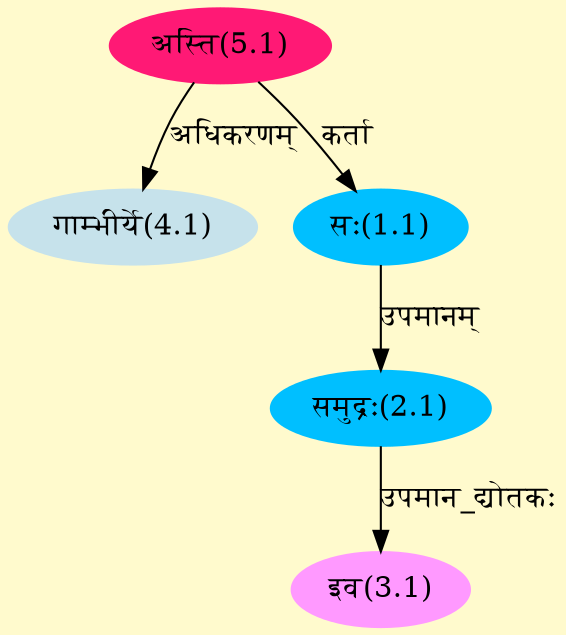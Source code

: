 digraph G{
rankdir=BT;
 compound=true;
 bgcolor="lemonchiffon1";
Node1_1 [style=filled, color="#00BFFF" label = "सः(1.1)"]
Node5_1 [style=filled, color="#FF1975" label = "अस्ति(5.1)"]
Node2_1 [style=filled, color="#00BFFF" label = "समुद्रः(2.1)"]
Node3_1 [style=filled, color="#FF99FF" label = "इव(3.1)"]
Node4_1 [style=filled, color="#C6E2EB" label = "गाम्भीर्ये(4.1)"]
/* Start of Relations section */

Node1_1 -> Node5_1 [  label="कर्ता"  dir="back" ]
Node2_1 -> Node1_1 [  label="उपमानम्"  dir="back" ]
Node3_1 -> Node2_1 [  label="उपमान_द्योतकः"  dir="back" ]
Node4_1 -> Node5_1 [  label="अधिकरणम्"  dir="back" ]
}
